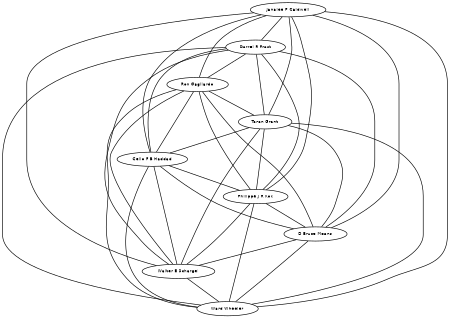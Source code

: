 graph G {
size="3,3";
node [fontsize=7, fontname="Helvetica"];
edge [fontsize=7, fontname="Helvetica"];
node0 [label="Janalee P Caldwell", width=0.27433100247,height=0.27433100247];
node1 [label="Darrel R Frost", width=0.27433100247,height=0.27433100247];
node2 [label="Ron Gagliardo", width=0.27433100247,height=0.27433100247];
node3 [label="Taran Grant", width=0.27433100247,height=0.27433100247];
node4 [label="Celio F B Haddad", width=0.27433100247,height=0.27433100247];
node5 [label="Philippe J R Kok", width=0.27433100247,height=0.27433100247];
node6 [label="D Bruce Means", width=0.27433100247,height=0.27433100247];
node7 [label="Walter E Schargel", width=0.27433100247,height=0.27433100247];
node8 [label="Ward Wheeler", width=0.27433100247,height=0.27433100247];
node0 -- node1 [label=""];
node0 -- node2 [label=""];
node0 -- node3 [label=""];
node0 -- node4 [label=""];
node0 -- node5 [label=""];
node0 -- node6 [label=""];
node0 -- node7 [label=""];
node0 -- node8 [label=""];
node1 -- node2 [label=""];
node1 -- node3 [label=""];
node1 -- node4 [label=""];
node1 -- node5 [label=""];
node1 -- node6 [label=""];
node1 -- node7 [label=""];
node1 -- node8 [label=""];
node2 -- node3 [label=""];
node2 -- node4 [label=""];
node2 -- node5 [label=""];
node2 -- node6 [label=""];
node2 -- node7 [label=""];
node2 -- node8 [label=""];
node3 -- node4 [label=""];
node3 -- node5 [label=""];
node3 -- node6 [label=""];
node3 -- node7 [label=""];
node3 -- node8 [label=""];
node4 -- node5 [label=""];
node4 -- node6 [label=""];
node4 -- node7 [label=""];
node4 -- node8 [label=""];
node5 -- node6 [label=""];
node5 -- node7 [label=""];
node5 -- node8 [label=""];
node6 -- node7 [label=""];
node6 -- node8 [label=""];
node7 -- node8 [label=""];
}

